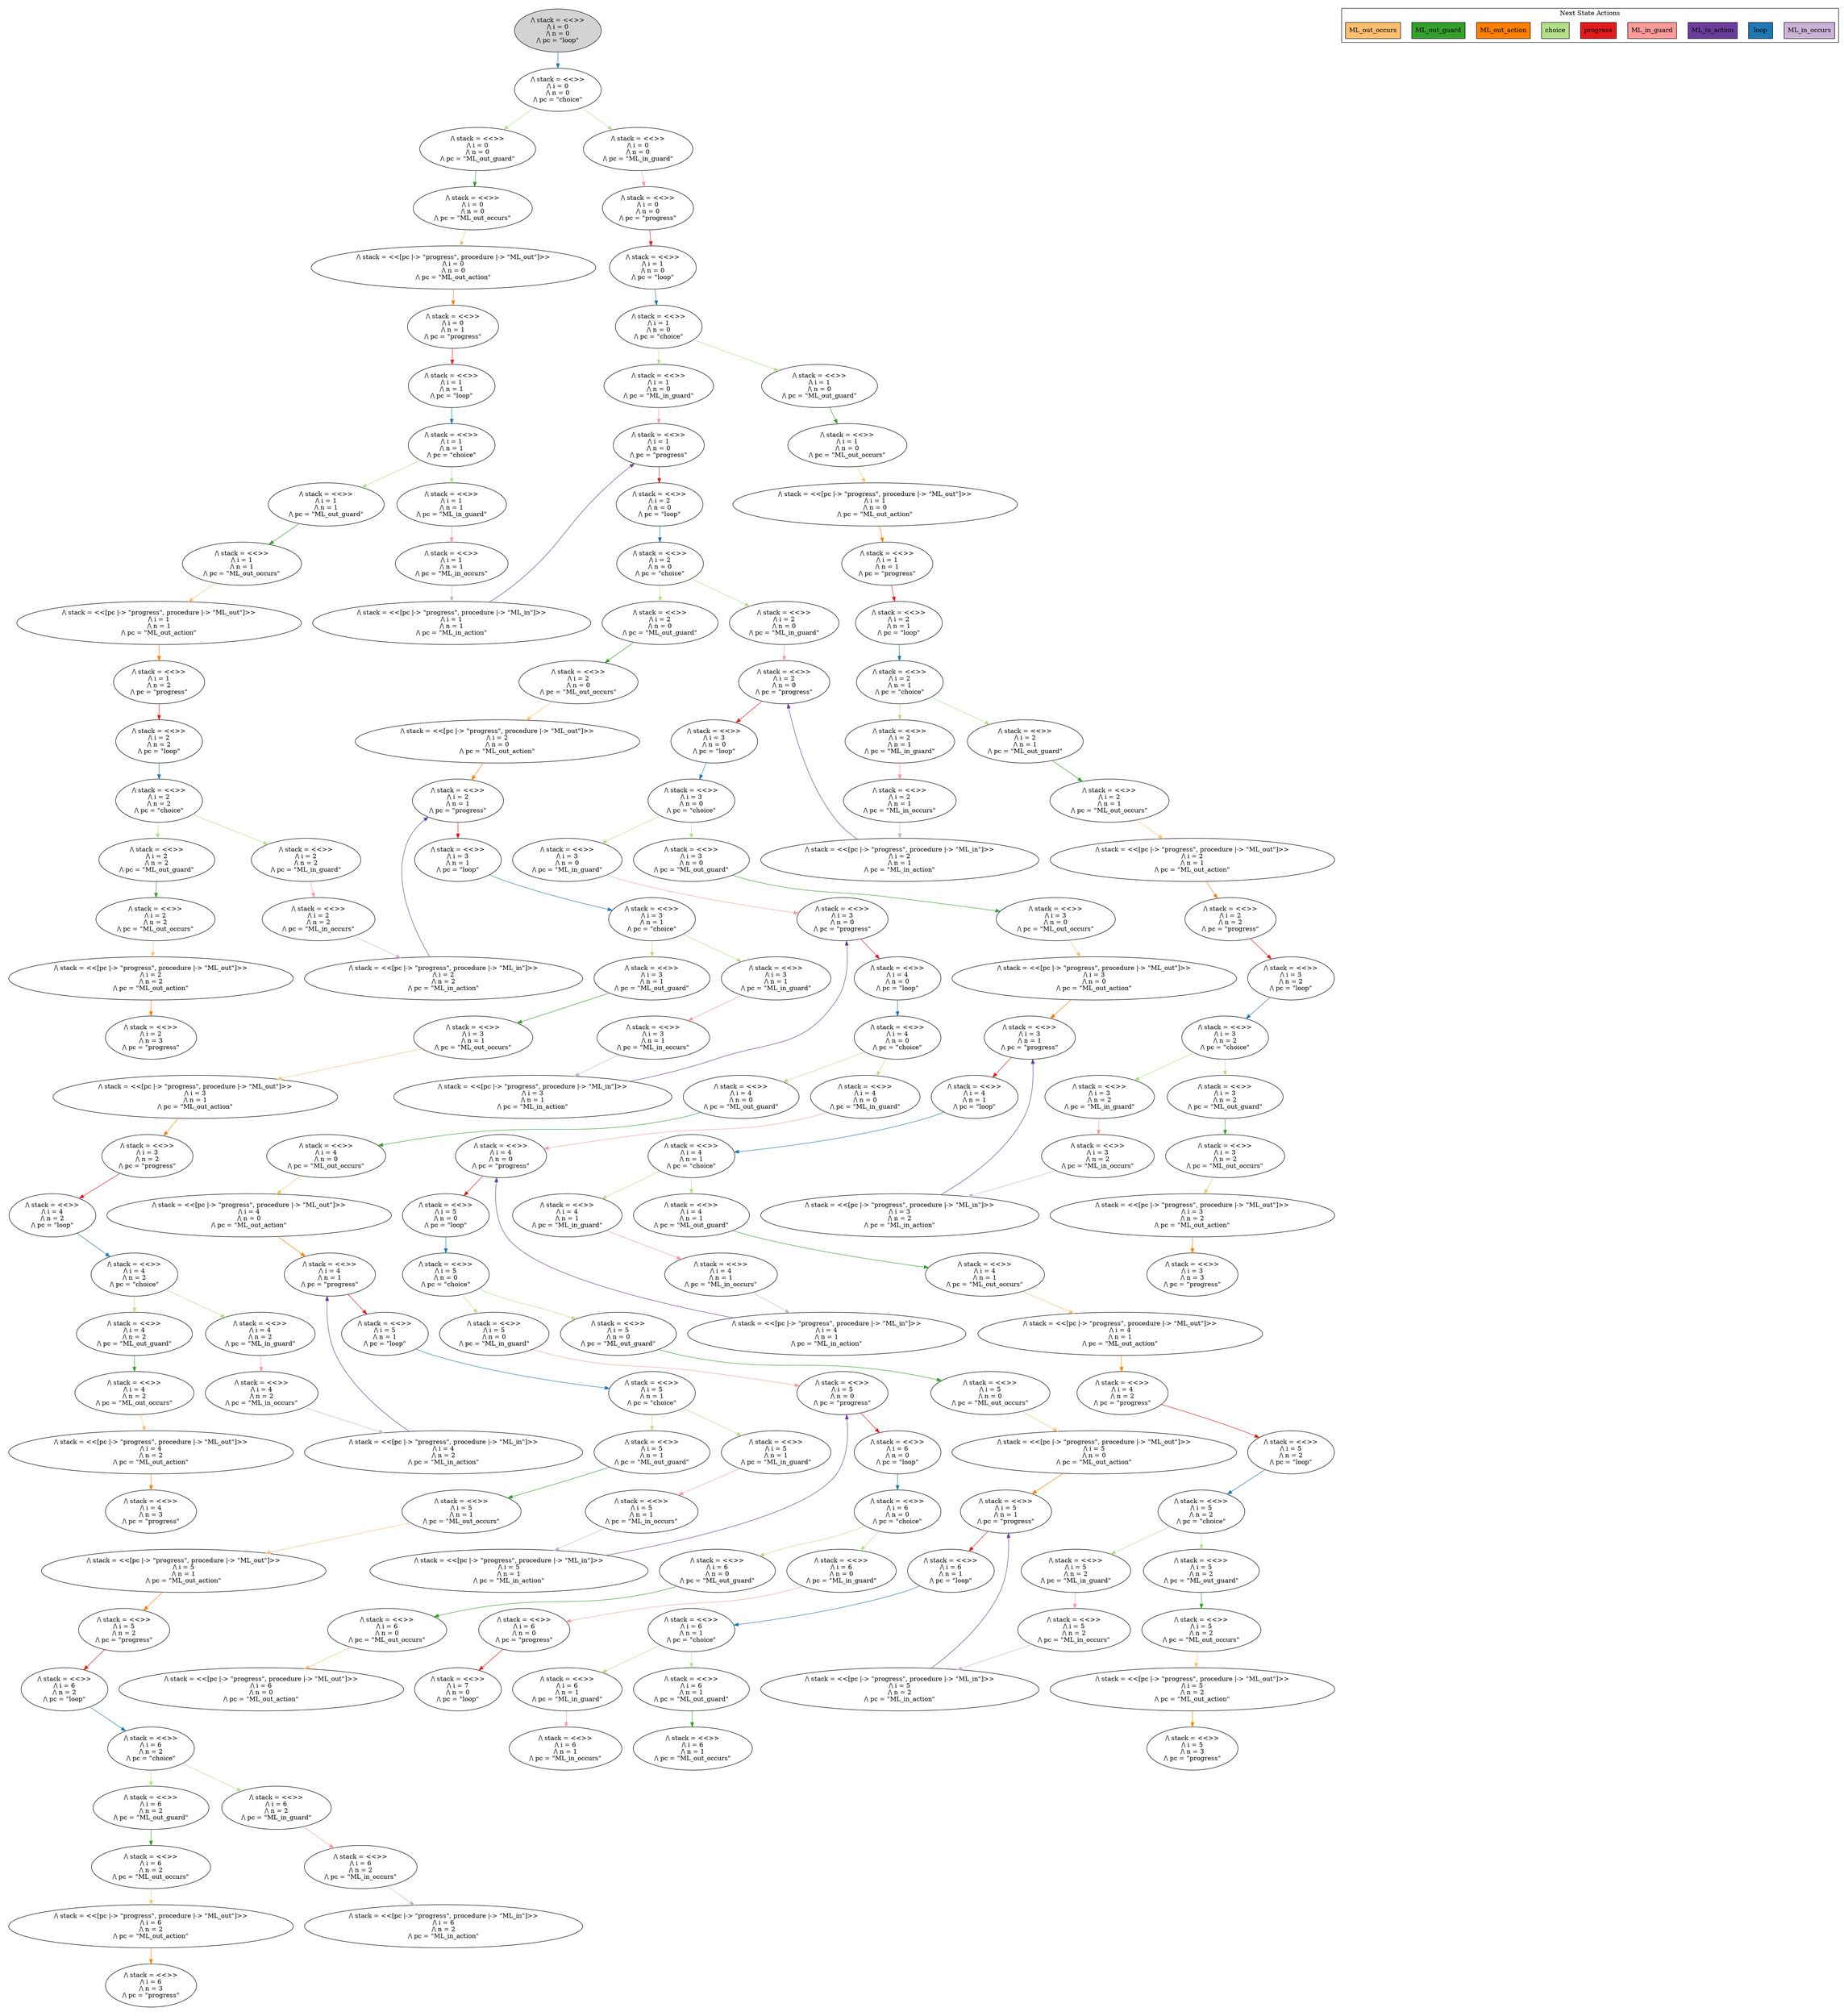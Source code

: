 strict digraph DiskGraph {
edge [colorscheme="paired12"]
nodesep=0.35;
subgraph cluster_graph {
color="white";
8863568745696687798 [label="/\\ stack = <<>>\n/\\ i = 0\n/\\ n = 0\n/\\ pc = \"loop\"",style = filled]
8863568745696687798 -> 4600456436738656155 [label="",color="2",fontcolor="2"];
4600456436738656155 [label="/\\ stack = <<>>\n/\\ i = 0\n/\\ n = 0\n/\\ pc = \"choice\""];
4600456436738656155 -> -8154885098492061117 [label="",color="3",fontcolor="3"];
-8154885098492061117 [label="/\\ stack = <<>>\n/\\ i = 0\n/\\ n = 0\n/\\ pc = \"ML_out_guard\""];
4600456436738656155 -> 5818294496366534291 [label="",color="3",fontcolor="3"];
5818294496366534291 [label="/\\ stack = <<>>\n/\\ i = 0\n/\\ n = 0\n/\\ pc = \"ML_in_guard\""];
-8154885098492061117 -> -1347944199822855848 [label="",color="4",fontcolor="4"];
-1347944199822855848 [label="/\\ stack = <<>>\n/\\ i = 0\n/\\ n = 0\n/\\ pc = \"ML_out_occurs\""];
5818294496366534291 -> 2733188682329900616 [label="",color="5",fontcolor="5"];
2733188682329900616 [label="/\\ stack = <<>>\n/\\ i = 0\n/\\ n = 0\n/\\ pc = \"progress\""];
2733188682329900616 -> -183448371236726879 [label="",color="6",fontcolor="6"];
-183448371236726879 [label="/\\ stack = <<>>\n/\\ i = 1\n/\\ n = 0\n/\\ pc = \"loop\""];
-183448371236726879 -> -7527957704512759551 [label="",color="2",fontcolor="2"];
-7527957704512759551 [label="/\\ stack = <<>>\n/\\ i = 1\n/\\ n = 0\n/\\ pc = \"choice\""];
-1347944199822855848 -> 8750978991130199529 [label="",color="7",fontcolor="7"];
8750978991130199529 [label="/\\ stack = <<[pc |-> \"progress\", procedure |-> \"ML_out\"]>>\n/\\ i = 0\n/\\ n = 0\n/\\ pc = \"ML_out_action\""];
-7527957704512759551 -> 6360764458554223416 [label="",color="3",fontcolor="3"];
6360764458554223416 [label="/\\ stack = <<>>\n/\\ i = 1\n/\\ n = 0\n/\\ pc = \"ML_out_guard\""];
8750978991130199529 -> -4154023269873630047 [label="",color="8",fontcolor="8"];
-4154023269873630047 [label="/\\ stack = <<>>\n/\\ i = 0\n/\\ n = 1\n/\\ pc = \"progress\""];
-7527957704512759551 -> 5026009208397186418 [label="",color="3",fontcolor="3"];
5026009208397186418 [label="/\\ stack = <<>>\n/\\ i = 1\n/\\ n = 0\n/\\ pc = \"ML_in_guard\""];
6360764458554223416 -> -7734843313134640986 [label="",color="4",fontcolor="4"];
-7734843313134640986 [label="/\\ stack = <<>>\n/\\ i = 1\n/\\ n = 0\n/\\ pc = \"ML_out_occurs\""];
5026009208397186418 -> 1757206232590001324 [label="",color="5",fontcolor="5"];
1757206232590001324 [label="/\\ stack = <<>>\n/\\ i = 1\n/\\ n = 0\n/\\ pc = \"progress\""];
-7734843313134640986 -> 41317583591805975 [label="",color="7",fontcolor="7"];
41317583591805975 [label="/\\ stack = <<[pc |-> \"progress\", procedure |-> \"ML_out\"]>>\n/\\ i = 1\n/\\ n = 0\n/\\ pc = \"ML_out_action\""];
1757206232590001324 -> 6477251262138094703 [label="",color="6",fontcolor="6"];
6477251262138094703 [label="/\\ stack = <<>>\n/\\ i = 2\n/\\ n = 0\n/\\ pc = \"loop\""];
41317583591805975 -> -300311009531484603 [label="",color="8",fontcolor="8"];
-300311009531484603 [label="/\\ stack = <<>>\n/\\ i = 1\n/\\ n = 1\n/\\ pc = \"progress\""];
6477251262138094703 -> 4715011971240499800 [label="",color="2",fontcolor="2"];
4715011971240499800 [label="/\\ stack = <<>>\n/\\ i = 2\n/\\ n = 0\n/\\ pc = \"choice\""];
-4154023269873630047 -> -7194178988189991478 [label="",color="6",fontcolor="6"];
-7194178988189991478 [label="/\\ stack = <<>>\n/\\ i = 1\n/\\ n = 1\n/\\ pc = \"loop\""];
4715011971240499800 -> 1008357612463675458 [label="",color="3",fontcolor="3"];
1008357612463675458 [label="/\\ stack = <<>>\n/\\ i = 2\n/\\ n = 0\n/\\ pc = \"ML_out_guard\""];
-300311009531484603 -> 4088907041280998916 [label="",color="6",fontcolor="6"];
4088907041280998916 [label="/\\ stack = <<>>\n/\\ i = 2\n/\\ n = 1\n/\\ pc = \"loop\""];
1008357612463675458 -> 2201633312665768612 [label="",color="4",fontcolor="4"];
2201633312665768612 [label="/\\ stack = <<>>\n/\\ i = 2\n/\\ n = 0\n/\\ pc = \"ML_out_occurs\""];
4088907041280998916 -> -2383270558148355149 [label="",color="2",fontcolor="2"];
-2383270558148355149 [label="/\\ stack = <<>>\n/\\ i = 2\n/\\ n = 1\n/\\ pc = \"choice\""];
2201633312665768612 -> -8451181490126559723 [label="",color="7",fontcolor="7"];
-8451181490126559723 [label="/\\ stack = <<[pc |-> \"progress\", procedure |-> \"ML_out\"]>>\n/\\ i = 2\n/\\ n = 0\n/\\ pc = \"ML_out_action\""];
4715011971240499800 -> 8844002538755467601 [label="",color="3",fontcolor="3"];
8844002538755467601 [label="/\\ stack = <<>>\n/\\ i = 2\n/\\ n = 0\n/\\ pc = \"ML_in_guard\""];
-8451181490126559723 -> -4809779409446567575 [label="",color="8",fontcolor="8"];
-4809779409446567575 [label="/\\ stack = <<>>\n/\\ i = 2\n/\\ n = 1\n/\\ pc = \"progress\""];
-4809779409446567575 -> -4698576884266737901 [label="",color="6",fontcolor="6"];
-4698576884266737901 [label="/\\ stack = <<>>\n/\\ i = 3\n/\\ n = 1\n/\\ pc = \"loop\""];
-7194178988189991478 -> 577771643601983722 [label="",color="2",fontcolor="2"];
577771643601983722 [label="/\\ stack = <<>>\n/\\ i = 1\n/\\ n = 1\n/\\ pc = \"choice\""];
-4698576884266737901 -> 8553361085615703337 [label="",color="2",fontcolor="2"];
8553361085615703337 [label="/\\ stack = <<>>\n/\\ i = 3\n/\\ n = 1\n/\\ pc = \"choice\""];
8844002538755467601 -> 6843209069041189760 [label="",color="5",fontcolor="5"];
6843209069041189760 [label="/\\ stack = <<>>\n/\\ i = 2\n/\\ n = 0\n/\\ pc = \"progress\""];
-2383270558148355149 -> -6708351701882877069 [label="",color="3",fontcolor="3"];
-6708351701882877069 [label="/\\ stack = <<>>\n/\\ i = 2\n/\\ n = 1\n/\\ pc = \"ML_out_guard\""];
6843209069041189760 -> -2335631210211969672 [label="",color="6",fontcolor="6"];
-2335631210211969672 [label="/\\ stack = <<>>\n/\\ i = 3\n/\\ n = 0\n/\\ pc = \"loop\""];
-6708351701882877069 -> 2522333237994942528 [label="",color="4",fontcolor="4"];
2522333237994942528 [label="/\\ stack = <<>>\n/\\ i = 2\n/\\ n = 1\n/\\ pc = \"ML_out_occurs\""];
-2335631210211969672 -> -1643709465688767294 [label="",color="2",fontcolor="2"];
-1643709465688767294 [label="/\\ stack = <<>>\n/\\ i = 3\n/\\ n = 0\n/\\ pc = \"choice\""];
-2383270558148355149 -> -3250616068145563701 [label="",color="3",fontcolor="3"];
-3250616068145563701 [label="/\\ stack = <<>>\n/\\ i = 2\n/\\ n = 1\n/\\ pc = \"ML_in_guard\""];
8553361085615703337 -> 8392135808704756232 [label="",color="3",fontcolor="3"];
8392135808704756232 [label="/\\ stack = <<>>\n/\\ i = 3\n/\\ n = 1\n/\\ pc = \"ML_out_guard\""];
577771643601983722 -> -622416079589017591 [label="",color="3",fontcolor="3"];
-622416079589017591 [label="/\\ stack = <<>>\n/\\ i = 1\n/\\ n = 1\n/\\ pc = \"ML_out_guard\""];
8392135808704756232 -> 6548888822457180606 [label="",color="4",fontcolor="4"];
6548888822457180606 [label="/\\ stack = <<>>\n/\\ i = 3\n/\\ n = 1\n/\\ pc = \"ML_out_occurs\""];
8553361085615703337 -> -4043606486313374678 [label="",color="3",fontcolor="3"];
-4043606486313374678 [label="/\\ stack = <<>>\n/\\ i = 3\n/\\ n = 1\n/\\ pc = \"ML_in_guard\""];
-622416079589017591 -> -6258677888178421182 [label="",color="4",fontcolor="4"];
-6258677888178421182 [label="/\\ stack = <<>>\n/\\ i = 1\n/\\ n = 1\n/\\ pc = \"ML_out_occurs\""];
-3250616068145563701 -> 1012263900193329272 [label="",color="5",fontcolor="5"];
1012263900193329272 [label="/\\ stack = <<>>\n/\\ i = 2\n/\\ n = 1\n/\\ pc = \"ML_in_occurs\""];
-1643709465688767294 -> -2634718750704031431 [label="",color="3",fontcolor="3"];
-2634718750704031431 [label="/\\ stack = <<>>\n/\\ i = 3\n/\\ n = 0\n/\\ pc = \"ML_out_guard\""];
-6258677888178421182 -> 4404009702152926963 [label="",color="7",fontcolor="7"];
4404009702152926963 [label="/\\ stack = <<[pc |-> \"progress\", procedure |-> \"ML_out\"]>>\n/\\ i = 1\n/\\ n = 1\n/\\ pc = \"ML_out_action\""];
2522333237994942528 -> -5243392470994975503 [label="",color="7",fontcolor="7"];
-5243392470994975503 [label="/\\ stack = <<[pc |-> \"progress\", procedure |-> \"ML_out\"]>>\n/\\ i = 2\n/\\ n = 1\n/\\ pc = \"ML_out_action\""];
1012263900193329272 -> -5219195324245855284 [label="",color="9",fontcolor="9"];
-5219195324245855284 [label="/\\ stack = <<[pc |-> \"progress\", procedure |-> \"ML_in\"]>>\n/\\ i = 2\n/\\ n = 1\n/\\ pc = \"ML_in_action\""];
-2634718750704031431 -> 7453095428298589018 [label="",color="4",fontcolor="4"];
7453095428298589018 [label="/\\ stack = <<>>\n/\\ i = 3\n/\\ n = 0\n/\\ pc = \"ML_out_occurs\""];
-1643709465688767294 -> 8051716813118960304 [label="",color="3",fontcolor="3"];
8051716813118960304 [label="/\\ stack = <<>>\n/\\ i = 3\n/\\ n = 0\n/\\ pc = \"ML_in_guard\""];
-4043606486313374678 -> -2837912070707126013 [label="",color="5",fontcolor="5"];
-2837912070707126013 [label="/\\ stack = <<>>\n/\\ i = 3\n/\\ n = 1\n/\\ pc = \"ML_in_occurs\""];
6548888822457180606 -> -3541859776463088369 [label="",color="7",fontcolor="7"];
-3541859776463088369 [label="/\\ stack = <<[pc |-> \"progress\", procedure |-> \"ML_out\"]>>\n/\\ i = 3\n/\\ n = 1\n/\\ pc = \"ML_out_action\""];
7453095428298589018 -> -913056246030321685 [label="",color="7",fontcolor="7"];
-913056246030321685 [label="/\\ stack = <<[pc |-> \"progress\", procedure |-> \"ML_out\"]>>\n/\\ i = 3\n/\\ n = 0\n/\\ pc = \"ML_out_action\""];
577771643601983722 -> -1305850223163679768 [label="",color="3",fontcolor="3"];
-1305850223163679768 [label="/\\ stack = <<>>\n/\\ i = 1\n/\\ n = 1\n/\\ pc = \"ML_in_guard\""];
8051716813118960304 -> 7168344149373739364 [label="",color="5",fontcolor="5"];
7168344149373739364 [label="/\\ stack = <<>>\n/\\ i = 3\n/\\ n = 0\n/\\ pc = \"progress\""];
-5219195324245855284 -> 6843209069041189760 [label="",color="10",fontcolor="10"];
-5243392470994975503 -> -5219125461409847643 [label="",color="8",fontcolor="8"];
-5219125461409847643 [label="/\\ stack = <<>>\n/\\ i = 2\n/\\ n = 2\n/\\ pc = \"progress\""];
-1305850223163679768 -> 6608987182474535682 [label="",color="5",fontcolor="5"];
6608987182474535682 [label="/\\ stack = <<>>\n/\\ i = 1\n/\\ n = 1\n/\\ pc = \"ML_in_occurs\""];
4404009702152926963 -> -1079493173447261815 [label="",color="8",fontcolor="8"];
-1079493173447261815 [label="/\\ stack = <<>>\n/\\ i = 1\n/\\ n = 2\n/\\ pc = \"progress\""];
7168344149373739364 -> 4523138054556332804 [label="",color="6",fontcolor="6"];
4523138054556332804 [label="/\\ stack = <<>>\n/\\ i = 4\n/\\ n = 0\n/\\ pc = \"loop\""];
-913056246030321685 -> -9165706507596700787 [label="",color="8",fontcolor="8"];
-9165706507596700787 [label="/\\ stack = <<>>\n/\\ i = 3\n/\\ n = 1\n/\\ pc = \"progress\""];
-3541859776463088369 -> -8494610878619106239 [label="",color="8",fontcolor="8"];
-8494610878619106239 [label="/\\ stack = <<>>\n/\\ i = 3\n/\\ n = 2\n/\\ pc = \"progress\""];
-2837912070707126013 -> 6989673654103491255 [label="",color="9",fontcolor="9"];
6989673654103491255 [label="/\\ stack = <<[pc |-> \"progress\", procedure |-> \"ML_in\"]>>\n/\\ i = 3\n/\\ n = 1\n/\\ pc = \"ML_in_action\""];
-9165706507596700787 -> 6888269814871431535 [label="",color="6",fontcolor="6"];
6888269814871431535 [label="/\\ stack = <<>>\n/\\ i = 4\n/\\ n = 1\n/\\ pc = \"loop\""];
4523138054556332804 -> -4416338450406786019 [label="",color="2",fontcolor="2"];
-4416338450406786019 [label="/\\ stack = <<>>\n/\\ i = 4\n/\\ n = 0\n/\\ pc = \"choice\""];
6608987182474535682 -> -2149853139689635658 [label="",color="9",fontcolor="9"];
-2149853139689635658 [label="/\\ stack = <<[pc |-> \"progress\", procedure |-> \"ML_in\"]>>\n/\\ i = 1\n/\\ n = 1\n/\\ pc = \"ML_in_action\""];
-1079493173447261815 -> -7252734629078613831 [label="",color="6",fontcolor="6"];
-7252734629078613831 [label="/\\ stack = <<>>\n/\\ i = 2\n/\\ n = 2\n/\\ pc = \"loop\""];
-5219125461409847643 -> 2102308243728933294 [label="",color="6",fontcolor="6"];
2102308243728933294 [label="/\\ stack = <<>>\n/\\ i = 3\n/\\ n = 2\n/\\ pc = \"loop\""];
-2149853139689635658 -> 1757206232590001324 [label="",color="10",fontcolor="10"];
-4416338450406786019 -> -6446521275454832970 [label="",color="3",fontcolor="3"];
-6446521275454832970 [label="/\\ stack = <<>>\n/\\ i = 4\n/\\ n = 0\n/\\ pc = \"ML_out_guard\""];
6888269814871431535 -> 6716549254651854326 [label="",color="2",fontcolor="2"];
6716549254651854326 [label="/\\ stack = <<>>\n/\\ i = 4\n/\\ n = 1\n/\\ pc = \"choice\""];
6989673654103491255 -> 7168344149373739364 [label="",color="10",fontcolor="10"];
-8494610878619106239 -> -252298452576704558 [label="",color="6",fontcolor="6"];
-252298452576704558 [label="/\\ stack = <<>>\n/\\ i = 4\n/\\ n = 2\n/\\ pc = \"loop\""];
-6446521275454832970 -> 2652464158151431767 [label="",color="4",fontcolor="4"];
2652464158151431767 [label="/\\ stack = <<>>\n/\\ i = 4\n/\\ n = 0\n/\\ pc = \"ML_out_occurs\""];
6716549254651854326 -> 689078516629843335 [label="",color="3",fontcolor="3"];
689078516629843335 [label="/\\ stack = <<>>\n/\\ i = 4\n/\\ n = 1\n/\\ pc = \"ML_out_guard\""];
-4416338450406786019 -> 341058519891636503 [label="",color="3",fontcolor="3"];
341058519891636503 [label="/\\ stack = <<>>\n/\\ i = 4\n/\\ n = 0\n/\\ pc = \"ML_in_guard\""];
2102308243728933294 -> -558948110683592733 [label="",color="2",fontcolor="2"];
-558948110683592733 [label="/\\ stack = <<>>\n/\\ i = 3\n/\\ n = 2\n/\\ pc = \"choice\""];
-7252734629078613831 -> 5792050494016436601 [label="",color="2",fontcolor="2"];
5792050494016436601 [label="/\\ stack = <<>>\n/\\ i = 2\n/\\ n = 2\n/\\ pc = \"choice\""];
341058519891636503 -> -3180199772565680680 [label="",color="5",fontcolor="5"];
-3180199772565680680 [label="/\\ stack = <<>>\n/\\ i = 4\n/\\ n = 0\n/\\ pc = \"progress\""];
689078516629843335 -> 1820465229978875059 [label="",color="4",fontcolor="4"];
1820465229978875059 [label="/\\ stack = <<>>\n/\\ i = 4\n/\\ n = 1\n/\\ pc = \"ML_out_occurs\""];
2652464158151431767 -> -5695389991326702874 [label="",color="7",fontcolor="7"];
-5695389991326702874 [label="/\\ stack = <<[pc |-> \"progress\", procedure |-> \"ML_out\"]>>\n/\\ i = 4\n/\\ n = 0\n/\\ pc = \"ML_out_action\""];
6716549254651854326 -> -5988408228471410803 [label="",color="3",fontcolor="3"];
-5988408228471410803 [label="/\\ stack = <<>>\n/\\ i = 4\n/\\ n = 1\n/\\ pc = \"ML_in_guard\""];
-252298452576704558 -> -3190682930932211908 [label="",color="2",fontcolor="2"];
-3190682930932211908 [label="/\\ stack = <<>>\n/\\ i = 4\n/\\ n = 2\n/\\ pc = \"choice\""];
-5695389991326702874 -> 3488711158014955313 [label="",color="8",fontcolor="8"];
3488711158014955313 [label="/\\ stack = <<>>\n/\\ i = 4\n/\\ n = 1\n/\\ pc = \"progress\""];
1820465229978875059 -> -8252549893589221374 [label="",color="7",fontcolor="7"];
-8252549893589221374 [label="/\\ stack = <<[pc |-> \"progress\", procedure |-> \"ML_out\"]>>\n/\\ i = 4\n/\\ n = 1\n/\\ pc = \"ML_out_action\""];
-3180199772565680680 -> -5138448410966273517 [label="",color="6",fontcolor="6"];
-5138448410966273517 [label="/\\ stack = <<>>\n/\\ i = 5\n/\\ n = 0\n/\\ pc = \"loop\""];
5792050494016436601 -> 9062789332333944535 [label="",color="3",fontcolor="3"];
9062789332333944535 [label="/\\ stack = <<>>\n/\\ i = 2\n/\\ n = 2\n/\\ pc = \"ML_out_guard\""];
-558948110683592733 -> -6101110552351068244 [label="",color="3",fontcolor="3"];
-6101110552351068244 [label="/\\ stack = <<>>\n/\\ i = 3\n/\\ n = 2\n/\\ pc = \"ML_out_guard\""];
5792050494016436601 -> 291390212831622290 [label="",color="3",fontcolor="3"];
291390212831622290 [label="/\\ stack = <<>>\n/\\ i = 2\n/\\ n = 2\n/\\ pc = \"ML_in_guard\""];
-8252549893589221374 -> 4232167897778579709 [label="",color="8",fontcolor="8"];
4232167897778579709 [label="/\\ stack = <<>>\n/\\ i = 4\n/\\ n = 2\n/\\ pc = \"progress\""];
3488711158014955313 -> -2743265451676272520 [label="",color="6",fontcolor="6"];
-2743265451676272520 [label="/\\ stack = <<>>\n/\\ i = 5\n/\\ n = 1\n/\\ pc = \"loop\""];
-3190682930932211908 -> -2976243799983409117 [label="",color="3",fontcolor="3"];
-2976243799983409117 [label="/\\ stack = <<>>\n/\\ i = 4\n/\\ n = 2\n/\\ pc = \"ML_out_guard\""];
-3190682930932211908 -> 8794582584889994452 [label="",color="3",fontcolor="3"];
8794582584889994452 [label="/\\ stack = <<>>\n/\\ i = 4\n/\\ n = 2\n/\\ pc = \"ML_in_guard\""];
291390212831622290 -> -3373737160029174308 [label="",color="5",fontcolor="5"];
-3373737160029174308 [label="/\\ stack = <<>>\n/\\ i = 2\n/\\ n = 2\n/\\ pc = \"ML_in_occurs\""];
4232167897778579709 -> 8793944135725090501 [label="",color="6",fontcolor="6"];
8793944135725090501 [label="/\\ stack = <<>>\n/\\ i = 5\n/\\ n = 2\n/\\ pc = \"loop\""];
-5988408228471410803 -> -6522491754694248820 [label="",color="5",fontcolor="5"];
-6522491754694248820 [label="/\\ stack = <<>>\n/\\ i = 4\n/\\ n = 1\n/\\ pc = \"ML_in_occurs\""];
-2743265451676272520 -> -762602104876588180 [label="",color="2",fontcolor="2"];
-762602104876588180 [label="/\\ stack = <<>>\n/\\ i = 5\n/\\ n = 1\n/\\ pc = \"choice\""];
-6101110552351068244 -> 2051244537033623186 [label="",color="4",fontcolor="4"];
2051244537033623186 [label="/\\ stack = <<>>\n/\\ i = 3\n/\\ n = 2\n/\\ pc = \"ML_out_occurs\""];
9062789332333944535 -> 7319491861525485420 [label="",color="4",fontcolor="4"];
7319491861525485420 [label="/\\ stack = <<>>\n/\\ i = 2\n/\\ n = 2\n/\\ pc = \"ML_out_occurs\""];
-5138448410966273517 -> 7703771139515294343 [label="",color="2",fontcolor="2"];
7703771139515294343 [label="/\\ stack = <<>>\n/\\ i = 5\n/\\ n = 0\n/\\ pc = \"choice\""];
-558948110683592733 -> 1227931705051475827 [label="",color="3",fontcolor="3"];
1227931705051475827 [label="/\\ stack = <<>>\n/\\ i = 3\n/\\ n = 2\n/\\ pc = \"ML_in_guard\""];
8793944135725090501 -> 8928142566844498342 [label="",color="2",fontcolor="2"];
8928142566844498342 [label="/\\ stack = <<>>\n/\\ i = 5\n/\\ n = 2\n/\\ pc = \"choice\""];
-762602104876588180 -> -2377364161528079108 [label="",color="3",fontcolor="3"];
-2377364161528079108 [label="/\\ stack = <<>>\n/\\ i = 5\n/\\ n = 1\n/\\ pc = \"ML_out_guard\""];
-3373737160029174308 -> 7544631961124775528 [label="",color="9",fontcolor="9"];
7544631961124775528 [label="/\\ stack = <<[pc |-> \"progress\", procedure |-> \"ML_in\"]>>\n/\\ i = 2\n/\\ n = 2\n/\\ pc = \"ML_in_action\""];
8794582584889994452 -> 8816129441527522088 [label="",color="5",fontcolor="5"];
8816129441527522088 [label="/\\ stack = <<>>\n/\\ i = 4\n/\\ n = 2\n/\\ pc = \"ML_in_occurs\""];
-2976243799983409117 -> 6905910338610828191 [label="",color="4",fontcolor="4"];
6905910338610828191 [label="/\\ stack = <<>>\n/\\ i = 4\n/\\ n = 2\n/\\ pc = \"ML_out_occurs\""];
7703771139515294343 -> 8077388074940157901 [label="",color="3",fontcolor="3"];
8077388074940157901 [label="/\\ stack = <<>>\n/\\ i = 5\n/\\ n = 0\n/\\ pc = \"ML_out_guard\""];
7319491861525485420 -> -1031722397651393571 [label="",color="7",fontcolor="7"];
-1031722397651393571 [label="/\\ stack = <<[pc |-> \"progress\", procedure |-> \"ML_out\"]>>\n/\\ i = 2\n/\\ n = 2\n/\\ pc = \"ML_out_action\""];
-762602104876588180 -> -5051452417531595668 [label="",color="3",fontcolor="3"];
-5051452417531595668 [label="/\\ stack = <<>>\n/\\ i = 5\n/\\ n = 1\n/\\ pc = \"ML_in_guard\""];
2051244537033623186 -> -8624983816049266141 [label="",color="7",fontcolor="7"];
-8624983816049266141 [label="/\\ stack = <<[pc |-> \"progress\", procedure |-> \"ML_out\"]>>\n/\\ i = 3\n/\\ n = 2\n/\\ pc = \"ML_out_action\""];
-6522491754694248820 -> 2082507358306784568 [label="",color="9",fontcolor="9"];
2082507358306784568 [label="/\\ stack = <<[pc |-> \"progress\", procedure |-> \"ML_in\"]>>\n/\\ i = 4\n/\\ n = 1\n/\\ pc = \"ML_in_action\""];
7544631961124775528 -> -4809779409446567575 [label="",color="10",fontcolor="10"];
-2377364161528079108 -> 6962816140738848077 [label="",color="4",fontcolor="4"];
6962816140738848077 [label="/\\ stack = <<>>\n/\\ i = 5\n/\\ n = 1\n/\\ pc = \"ML_out_occurs\""];
8928142566844498342 -> 10059083944773976 [label="",color="3",fontcolor="3"];
10059083944773976 [label="/\\ stack = <<>>\n/\\ i = 5\n/\\ n = 2\n/\\ pc = \"ML_out_guard\""];
7703771139515294343 -> 1277591078917122806 [label="",color="3",fontcolor="3"];
1277591078917122806 [label="/\\ stack = <<>>\n/\\ i = 5\n/\\ n = 0\n/\\ pc = \"ML_in_guard\""];
1227931705051475827 -> 558425785709491367 [label="",color="5",fontcolor="5"];
558425785709491367 [label="/\\ stack = <<>>\n/\\ i = 3\n/\\ n = 2\n/\\ pc = \"ML_in_occurs\""];
-1031722397651393571 -> 6063600416986604620 [label="",color="8",fontcolor="8"];
6063600416986604620 [label="/\\ stack = <<>>\n/\\ i = 2\n/\\ n = 3\n/\\ pc = \"progress\""];
8928142566844498342 -> 8002306067459913525 [label="",color="3",fontcolor="3"];
8002306067459913525 [label="/\\ stack = <<>>\n/\\ i = 5\n/\\ n = 2\n/\\ pc = \"ML_in_guard\""];
8077388074940157901 -> 6713742251427432361 [label="",color="4",fontcolor="4"];
6713742251427432361 [label="/\\ stack = <<>>\n/\\ i = 5\n/\\ n = 0\n/\\ pc = \"ML_out_occurs\""];
6905910338610828191 -> -3752586738143140050 [label="",color="7",fontcolor="7"];
-3752586738143140050 [label="/\\ stack = <<[pc |-> \"progress\", procedure |-> \"ML_out\"]>>\n/\\ i = 4\n/\\ n = 2\n/\\ pc = \"ML_out_action\""];
8816129441527522088 -> -4340108698134789988 [label="",color="9",fontcolor="9"];
-4340108698134789988 [label="/\\ stack = <<[pc |-> \"progress\", procedure |-> \"ML_in\"]>>\n/\\ i = 4\n/\\ n = 2\n/\\ pc = \"ML_in_action\""];
6962816140738848077 -> -821204889750072836 [label="",color="7",fontcolor="7"];
-821204889750072836 [label="/\\ stack = <<[pc |-> \"progress\", procedure |-> \"ML_out\"]>>\n/\\ i = 5\n/\\ n = 1\n/\\ pc = \"ML_out_action\""];
10059083944773976 -> 2753330797000245857 [label="",color="4",fontcolor="4"];
2753330797000245857 [label="/\\ stack = <<>>\n/\\ i = 5\n/\\ n = 2\n/\\ pc = \"ML_out_occurs\""];
2082507358306784568 -> -3180199772565680680 [label="",color="10",fontcolor="10"];
-8624983816049266141 -> 7614136791265756840 [label="",color="8",fontcolor="8"];
7614136791265756840 [label="/\\ stack = <<>>\n/\\ i = 3\n/\\ n = 3\n/\\ pc = \"progress\""];
-5051452417531595668 -> 8352641188406495223 [label="",color="5",fontcolor="5"];
8352641188406495223 [label="/\\ stack = <<>>\n/\\ i = 5\n/\\ n = 1\n/\\ pc = \"ML_in_occurs\""];
8002306067459913525 -> -5996312406029987245 [label="",color="5",fontcolor="5"];
-5996312406029987245 [label="/\\ stack = <<>>\n/\\ i = 5\n/\\ n = 2\n/\\ pc = \"ML_in_occurs\""];
558425785709491367 -> -4746208597842962669 [label="",color="9",fontcolor="9"];
-4746208597842962669 [label="/\\ stack = <<[pc |-> \"progress\", procedure |-> \"ML_in\"]>>\n/\\ i = 3\n/\\ n = 2\n/\\ pc = \"ML_in_action\""];
1277591078917122806 -> -1274153338695012548 [label="",color="5",fontcolor="5"];
-1274153338695012548 [label="/\\ stack = <<>>\n/\\ i = 5\n/\\ n = 0\n/\\ pc = \"progress\""];
-3752586738143140050 -> -2806759342286902764 [label="",color="8",fontcolor="8"];
-2806759342286902764 [label="/\\ stack = <<>>\n/\\ i = 4\n/\\ n = 3\n/\\ pc = \"progress\""];
6713742251427432361 -> -3956803823432404200 [label="",color="7",fontcolor="7"];
-3956803823432404200 [label="/\\ stack = <<[pc |-> \"progress\", procedure |-> \"ML_out\"]>>\n/\\ i = 5\n/\\ n = 0\n/\\ pc = \"ML_out_action\""];
-821204889750072836 -> 519966907359693337 [label="",color="8",fontcolor="8"];
519966907359693337 [label="/\\ stack = <<>>\n/\\ i = 5\n/\\ n = 2\n/\\ pc = \"progress\""];
-4340108698134789988 -> 3488711158014955313 [label="",color="10",fontcolor="10"];
2753330797000245857 -> -5616180982698887472 [label="",color="7",fontcolor="7"];
-5616180982698887472 [label="/\\ stack = <<[pc |-> \"progress\", procedure |-> \"ML_out\"]>>\n/\\ i = 5\n/\\ n = 2\n/\\ pc = \"ML_out_action\""];
-5996312406029987245 -> 1537179398797210087 [label="",color="9",fontcolor="9"];
1537179398797210087 [label="/\\ stack = <<[pc |-> \"progress\", procedure |-> \"ML_in\"]>>\n/\\ i = 5\n/\\ n = 2\n/\\ pc = \"ML_in_action\""];
8352641188406495223 -> -3857487226240785341 [label="",color="9",fontcolor="9"];
-3857487226240785341 [label="/\\ stack = <<[pc |-> \"progress\", procedure |-> \"ML_in\"]>>\n/\\ i = 5\n/\\ n = 1\n/\\ pc = \"ML_in_action\""];
-4746208597842962669 -> -9165706507596700787 [label="",color="10",fontcolor="10"];
-1274153338695012548 -> 2028593991667274205 [label="",color="6",fontcolor="6"];
2028593991667274205 [label="/\\ stack = <<>>\n/\\ i = 6\n/\\ n = 0\n/\\ pc = \"loop\""];
519966907359693337 -> -2405539573607660277 [label="",color="6",fontcolor="6"];
-2405539573607660277 [label="/\\ stack = <<>>\n/\\ i = 6\n/\\ n = 2\n/\\ pc = \"loop\""];
-3956803823432404200 -> 1001630020925992405 [label="",color="8",fontcolor="8"];
1001630020925992405 [label="/\\ stack = <<>>\n/\\ i = 5\n/\\ n = 1\n/\\ pc = \"progress\""];
-5616180982698887472 -> -1981436098693330704 [label="",color="8",fontcolor="8"];
-1981436098693330704 [label="/\\ stack = <<>>\n/\\ i = 5\n/\\ n = 3\n/\\ pc = \"progress\""];
1537179398797210087 -> 1001630020925992405 [label="",color="10",fontcolor="10"];
-3857487226240785341 -> -1274153338695012548 [label="",color="10",fontcolor="10"];
-2405539573607660277 -> -5976445557276376321 [label="",color="2",fontcolor="2"];
-5976445557276376321 [label="/\\ stack = <<>>\n/\\ i = 6\n/\\ n = 2\n/\\ pc = \"choice\""];
2028593991667274205 -> -4899618175094873634 [label="",color="2",fontcolor="2"];
-4899618175094873634 [label="/\\ stack = <<>>\n/\\ i = 6\n/\\ n = 0\n/\\ pc = \"choice\""];
1001630020925992405 -> 9041650814967708598 [label="",color="6",fontcolor="6"];
9041650814967708598 [label="/\\ stack = <<>>\n/\\ i = 6\n/\\ n = 1\n/\\ pc = \"loop\""];
-5976445557276376321 -> 6167718009519733282 [label="",color="3",fontcolor="3"];
6167718009519733282 [label="/\\ stack = <<>>\n/\\ i = 6\n/\\ n = 2\n/\\ pc = \"ML_out_guard\""];
-4899618175094873634 -> 2712077218610183351 [label="",color="3",fontcolor="3"];
2712077218610183351 [label="/\\ stack = <<>>\n/\\ i = 6\n/\\ n = 0\n/\\ pc = \"ML_out_guard\""];
-5976445557276376321 -> 5768595679166454550 [label="",color="3",fontcolor="3"];
5768595679166454550 [label="/\\ stack = <<>>\n/\\ i = 6\n/\\ n = 2\n/\\ pc = \"ML_in_guard\""];
-4899618175094873634 -> 3366765754524845781 [label="",color="3",fontcolor="3"];
3366765754524845781 [label="/\\ stack = <<>>\n/\\ i = 6\n/\\ n = 0\n/\\ pc = \"ML_in_guard\""];
9041650814967708598 -> 2558877327912509493 [label="",color="2",fontcolor="2"];
2558877327912509493 [label="/\\ stack = <<>>\n/\\ i = 6\n/\\ n = 1\n/\\ pc = \"choice\""];
6167718009519733282 -> -6048229930913353629 [label="",color="4",fontcolor="4"];
-6048229930913353629 [label="/\\ stack = <<>>\n/\\ i = 6\n/\\ n = 2\n/\\ pc = \"ML_out_occurs\""];
2712077218610183351 -> -2951665180547942997 [label="",color="4",fontcolor="4"];
-2951665180547942997 [label="/\\ stack = <<>>\n/\\ i = 6\n/\\ n = 0\n/\\ pc = \"ML_out_occurs\""];
5768595679166454550 -> -471945755382767319 [label="",color="5",fontcolor="5"];
-471945755382767319 [label="/\\ stack = <<>>\n/\\ i = 6\n/\\ n = 2\n/\\ pc = \"ML_in_occurs\""];
3366765754524845781 -> -6285789314354051056 [label="",color="5",fontcolor="5"];
-6285789314354051056 [label="/\\ stack = <<>>\n/\\ i = 6\n/\\ n = 0\n/\\ pc = \"progress\""];
2558877327912509493 -> -8450308087546941562 [label="",color="3",fontcolor="3"];
-8450308087546941562 [label="/\\ stack = <<>>\n/\\ i = 6\n/\\ n = 1\n/\\ pc = \"ML_out_guard\""];
-6048229930913353629 -> 4047262785925301458 [label="",color="7",fontcolor="7"];
4047262785925301458 [label="/\\ stack = <<[pc |-> \"progress\", procedure |-> \"ML_out\"]>>\n/\\ i = 6\n/\\ n = 2\n/\\ pc = \"ML_out_action\""];
2558877327912509493 -> -8726165153499129777 [label="",color="3",fontcolor="3"];
-8726165153499129777 [label="/\\ stack = <<>>\n/\\ i = 6\n/\\ n = 1\n/\\ pc = \"ML_in_guard\""];
-2951665180547942997 -> 4842230291176522010 [label="",color="7",fontcolor="7"];
4842230291176522010 [label="/\\ stack = <<[pc |-> \"progress\", procedure |-> \"ML_out\"]>>\n/\\ i = 6\n/\\ n = 0\n/\\ pc = \"ML_out_action\""];
-471945755382767319 -> 4678878205332128413 [label="",color="9",fontcolor="9"];
4678878205332128413 [label="/\\ stack = <<[pc |-> \"progress\", procedure |-> \"ML_in\"]>>\n/\\ i = 6\n/\\ n = 2\n/\\ pc = \"ML_in_action\""];
-6285789314354051056 -> -7326519859769036598 [label="",color="6",fontcolor="6"];
-7326519859769036598 [label="/\\ stack = <<>>\n/\\ i = 7\n/\\ n = 0\n/\\ pc = \"loop\""];
-8450308087546941562 -> -1547706333731907761 [label="",color="4",fontcolor="4"];
-1547706333731907761 [label="/\\ stack = <<>>\n/\\ i = 6\n/\\ n = 1\n/\\ pc = \"ML_out_occurs\""];
4047262785925301458 -> -6767315966038626340 [label="",color="8",fontcolor="8"];
-6767315966038626340 [label="/\\ stack = <<>>\n/\\ i = 6\n/\\ n = 3\n/\\ pc = \"progress\""];
-8726165153499129777 -> 2761010710799234189 [label="",color="5",fontcolor="5"];
2761010710799234189 [label="/\\ stack = <<>>\n/\\ i = 6\n/\\ n = 1\n/\\ pc = \"ML_in_occurs\""];
{rank = same; 8863568745696687798;}
{rank = same; 4600456436738656155;}
{rank = same; 5818294496366534291;-8154885098492061117;}
{rank = same; 2733188682329900616;-1347944199822855848;}
{rank = same; -183448371236726879;8750978991130199529;}
{rank = same; -7527957704512759551;-4154023269873630047;}
{rank = same; 6360764458554223416;5026009208397186418;-7194178988189991478;}
{rank = same; 577771643601983722;1757206232590001324;-7734843313134640986;}
{rank = same; -622416079589017591;6477251262138094703;-1305850223163679768;41317583591805975;}
{rank = same; -6258677888178421182;-300311009531484603;6608987182474535682;4715011971240499800;}
{rank = same; 8844002538755467601;4404009702152926963;-2149853139689635658;4088907041280998916;1008357612463675458;}
{rank = same; 2201633312665768612;-1079493173447261815;-2383270558148355149;6843209069041189760;}
{rank = same; -7252734629078613831;-3250616068145563701;-8451181490126559723;-2335631210211969672;-6708351701882877069;}
{rank = same; -4809779409446567575;1012263900193329272;-1643709465688767294;5792050494016436601;2522333237994942528;}
{rank = same; -4698576884266737901;9062789332333944535;291390212831622290;8051716813118960304;-5243392470994975503;-2634718750704031431;-5219195324245855284;}
{rank = same; 7168344149373739364;-3373737160029174308;-5219125461409847643;8553361085615703337;7453095428298589018;7319491861525485420;}
{rank = same; 2102308243728933294;7544631961124775528;-4043606486313374678;-913056246030321685;4523138054556332804;8392135808704756232;-1031722397651393571;}
{rank = same; -4416338450406786019;6548888822457180606;-9165706507596700787;-2837912070707126013;-558948110683592733;}
{rank = same; 1227931705051475827;6888269814871431535;341058519891636503;-6446521275454832970;-6101110552351068244;-3541859776463088369;6989673654103491255;}
{rank = same; 558425785709491367;2652464158151431767;6716549254651854326;2051244537033623186;-8494610878619106239;-3180199772565680680;}
{rank = same; -252298452576704558;-5695389991326702874;689078516629843335;-4746208597842962669;-5988408228471410803;-8624983816049266141;-5138448410966273517;}
{rank = same; -3190682930932211908;7703771139515294343;-6522491754694248820;3488711158014955313;1820465229978875059;}
{rank = same; -2743265451676272520;8077388074940157901;2082507358306784568;1277591078917122806;-8252549893589221374;-2976243799983409117;8794582584889994452;}
{rank = same; -1274153338695012548;4232167897778579709;-762602104876588180;8816129441527522088;6713742251427432361;6905910338610828191;}
{rank = same; 8793944135725090501;-2377364161528079108;2028593991667274205;-3956803823432404200;-4340108698134789988;-5051452417531595668;-3752586738143140050;}
{rank = same; 8352641188406495223;8928142566844498342;6962816140738848077;1001630020925992405;-4899618175094873634;}
{rank = same; -821204889750072836;-3857487226240785341;8002306067459913525;3366765754524845781;2712077218610183351;9041650814967708598;10059083944773976;}
{rank = same; -6285789314354051056;2753330797000245857;-2951665180547942997;-5996312406029987245;519966907359693337;2558877327912509493;}
{rank = same; -5616180982698887472;-8726165153499129777;-8450308087546941562;1537179398797210087;-2405539573607660277;}
{rank = same; -5976445557276376321;}
{rank = same; 6167718009519733282;5768595679166454550;}
{rank = same; -471945755382767319;-6048229930913353629;}
{rank = same; 4047262785925301458;}
}
subgraph cluster_legend {graph[style=bold];label = "Next State Actions" style="solid"
node [ labeljust="l",colorscheme="paired12",style=filled,shape=record ]
ML_in_occurs [label="ML_in_occurs",fillcolor=9]
loop [label="loop",fillcolor=2]
ML_in_action [label="ML_in_action",fillcolor=10]
ML_in_guard [label="ML_in_guard",fillcolor=5]
progress [label="progress",fillcolor=6]
choice [label="choice",fillcolor=3]
ML_out_action [label="ML_out_action",fillcolor=8]
ML_out_guard [label="ML_out_guard",fillcolor=4]
ML_out_occurs [label="ML_out_occurs",fillcolor=7]
}}